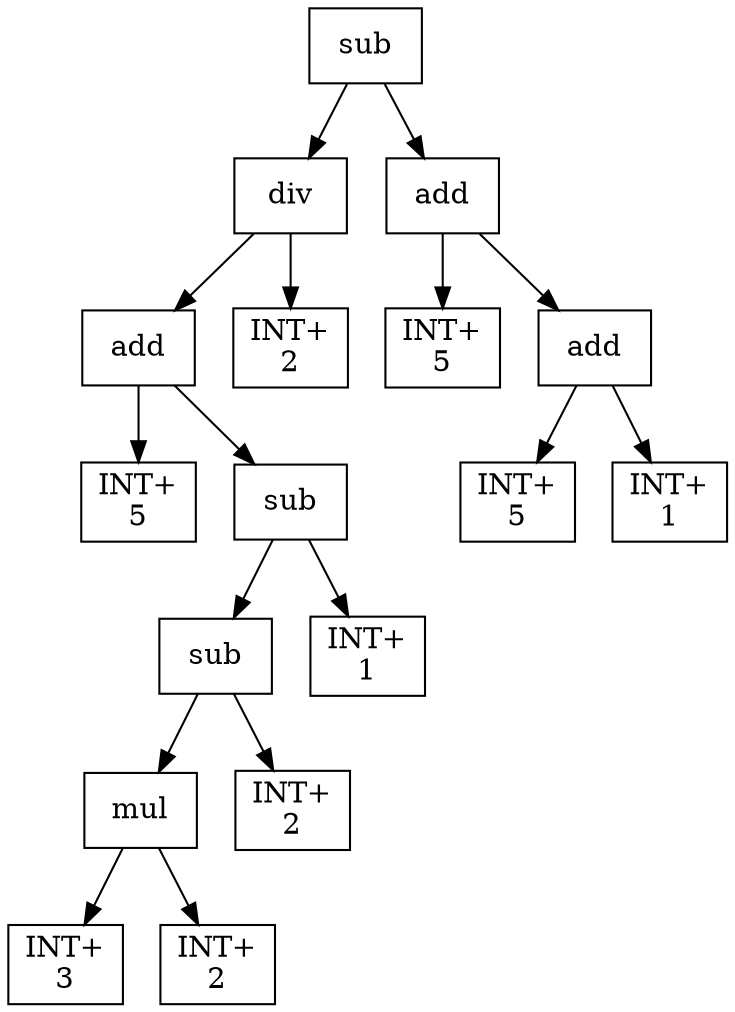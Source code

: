 digraph expr {
  node [shape=box];
  n1 [label="sub"];
  n2 [label="div"];
  n3 [label="add"];
  n4 [label="INT+\n5"];
  n5 [label="sub"];
  n6 [label="sub"];
  n7 [label="mul"];
  n8 [label="INT+\n3"];
  n9 [label="INT+\n2"];
  n7 -> n8;
  n7 -> n9;
  n10 [label="INT+\n2"];
  n6 -> n7;
  n6 -> n10;
  n11 [label="INT+\n1"];
  n5 -> n6;
  n5 -> n11;
  n3 -> n4;
  n3 -> n5;
  n12 [label="INT+\n2"];
  n2 -> n3;
  n2 -> n12;
  n13 [label="add"];
  n14 [label="INT+\n5"];
  n15 [label="add"];
  n16 [label="INT+\n5"];
  n17 [label="INT+\n1"];
  n15 -> n16;
  n15 -> n17;
  n13 -> n14;
  n13 -> n15;
  n1 -> n2;
  n1 -> n13;
}